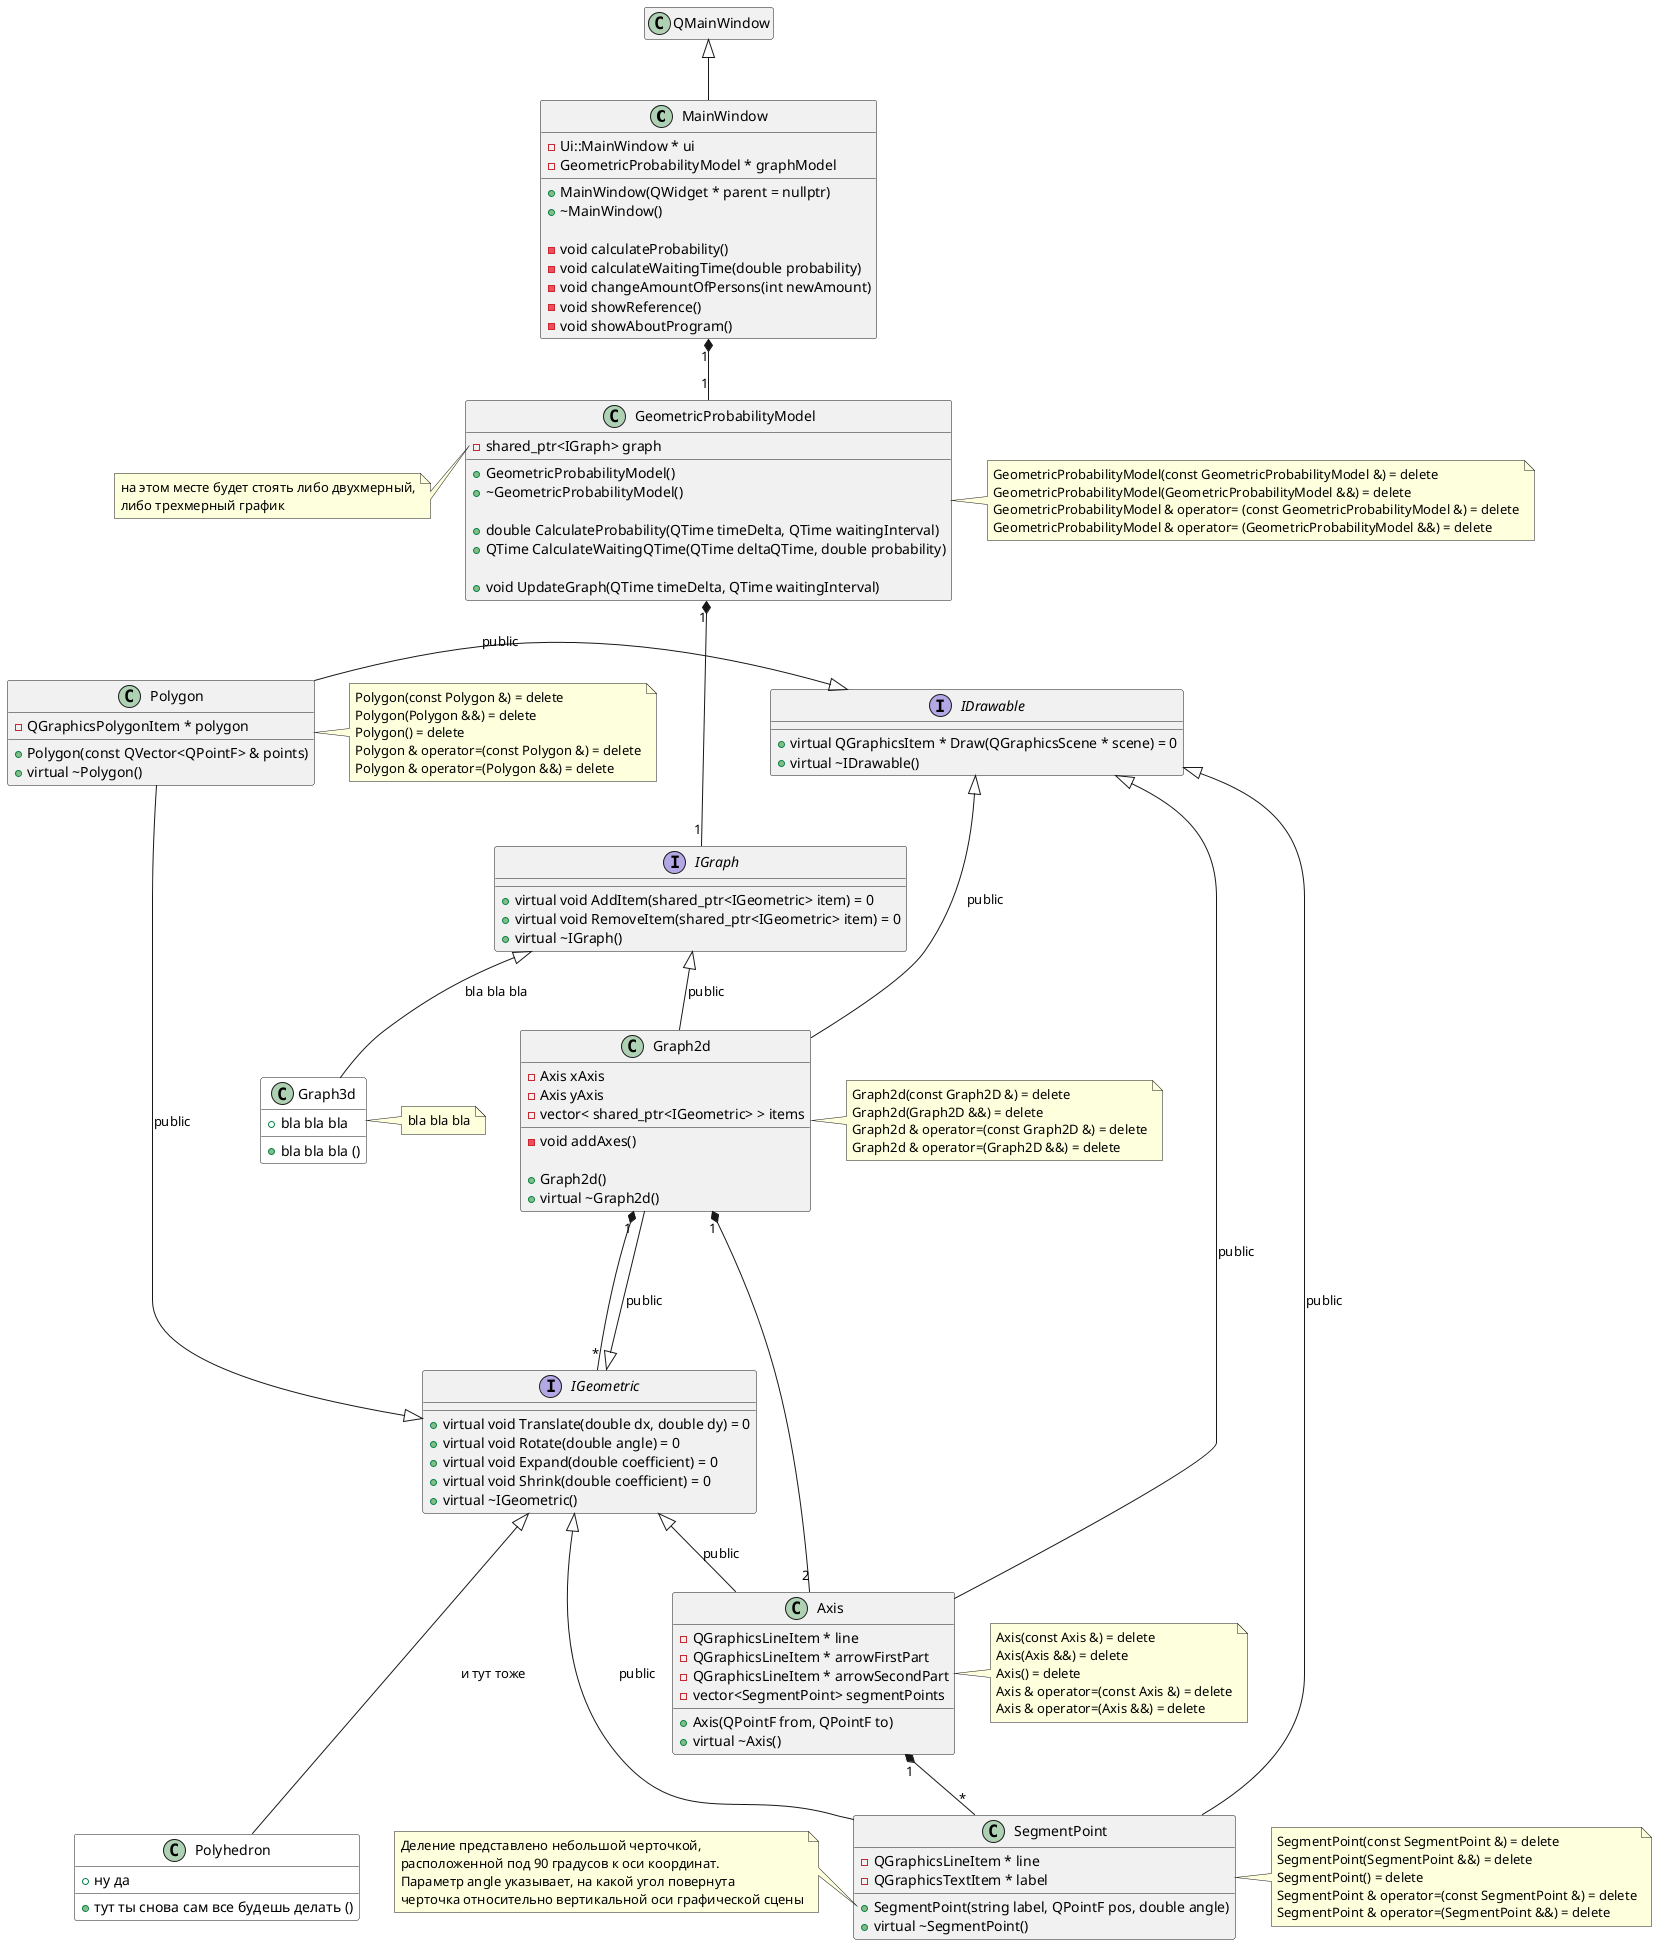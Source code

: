 @startuml 

'https://plantuml.com/class-diagram

class MainWindow {
    - Ui::MainWindow * ui
    - GeometricProbabilityModel * graphModel

    + MainWindow(QWidget * parent = nullptr)
    + ~MainWindow()

    - void calculateProbability()
    - void calculateWaitingTime(double probability)
    - void changeAmountOfPersons(int newAmount)
    - void showReference()
    - void showAboutProgram()
}
QMainWindow <|-- MainWindow
hide QMainWindow members



class GeometricProbabilityModel {
    - shared_ptr<IGraph> graph

    + GeometricProbabilityModel()
    + ~GeometricProbabilityModel()

    + double CalculateProbability(QTime timeDelta, QTime waitingInterval)
    + QTime CalculateWaitingQTime(QTime deltaQTime, double probability)

    + void UpdateGraph(QTime timeDelta, QTime waitingInterval)
}
MainWindow "1" *-- "1" GeometricProbabilityModel
note left of GeometricProbabilityModel::"graph"
    на этом месте будет стоять либо двухмерный,
    либо трехмерный график
end note
note right of GeometricProbabilityModel
    GeometricProbabilityModel(const GeometricProbabilityModel &) = delete
    GeometricProbabilityModel(GeometricProbabilityModel &&) = delete
    GeometricProbabilityModel & operator= (const GeometricProbabilityModel &) = delete
    GeometricProbabilityModel & operator= (GeometricProbabilityModel &&) = delete
end note



interface IGraph {
    + virtual void AddItem(shared_ptr<IGeometric> item) = 0
    + virtual void RemoveItem(shared_ptr<IGeometric> item) = 0
    + virtual ~IGraph()
}
GeometricProbabilityModel "1" *--- "1" IGraph
note left of IGraph::"mainFigure"
    основная фигура, характеризующая
    геометрическую вероятность
end note
note left of IGraph::"boundingFigure"
    фигура, ограничивающая основную
end note



class Graph2d {
    - Axis xAxis
    - Axis yAxis
    - vector< shared_ptr<IGeometric> > items

    - void addAxes()

    + Graph2d()
    + virtual ~Graph2d()
}
IGraph <|-- Graph2d : public
IGeometric <|--- Graph2d : public
IDrawable <|--- Graph2d : public
note right of Graph2d
    Graph2d(const Graph2D &) = delete
    Graph2d(Graph2D &&) = delete
    Graph2d & operator=(const Graph2D &) = delete
    Graph2d & operator=(Graph2D &&) = delete
end note



class Graph3d #white { /' #white окрашивает объект в белый цвет '/
    + bla bla bla
    + bla bla bla ()
}
IGraph <|-- Graph3d : bla bla bla
note right of Graph3d
    bla bla bla
end note



class Axis {
    - QGraphicsLineItem * line
    - QGraphicsLineItem * arrowFirstPart
    - QGraphicsLineItem * arrowSecondPart
    - vector<SegmentPoint> segmentPoints

    + Axis(QPointF from, QPointF to)
    + virtual ~Axis()
}
IGeometric <|-- Axis : public
IDrawable <|-- Axis : public
Graph2d "1" *-- "2" Axis
note right of Axis
    Axis(const Axis &) = delete
    Axis(Axis &&) = delete
    Axis() = delete
    Axis & operator=(const Axis &) = delete
    Axis & operator=(Axis &&) = delete
end note



class SegmentPoint {
    - QGraphicsLineItem * line
    - QGraphicsTextItem * label

    + SegmentPoint(string label, QPointF pos, double angle)
    + virtual ~SegmentPoint()
}
IDrawable <|-- SegmentPoint : public
IGeometric <|-- SegmentPoint : public
Axis "1" *-- "*" SegmentPoint
note left of SegmentPoint::"SegmentPoint(string label, QPointF pos, double angle)"
    Деление представлено небольшой черточкой,
    расположенной под 90 градусов к оси координат.
    Параметр angle указывает, на какой угол повернута
    черточка относительно вертикальной оси графической сцены
end note
note right of SegmentPoint
    SegmentPoint(const SegmentPoint &) = delete
    SegmentPoint(SegmentPoint &&) = delete
    SegmentPoint() = delete
    SegmentPoint & operator=(const SegmentPoint &) = delete
    SegmentPoint & operator=(SegmentPoint &&) = delete
end note



interface IGeometric {
    + virtual void Translate(double dx, double dy) = 0
    + virtual void Rotate(double angle) = 0
    + virtual void Expand(double coefficient) = 0
    + virtual void Shrink(double coefficient) = 0
    + virtual ~IGeometric()
}
Graph2d "1" *-- "*" IGeometric


class Polygon {
    - QGraphicsPolygonItem * polygon

    + Polygon(const QVector<QPointF> & points)
    + virtual ~Polygon()
}
IGeometric <|-- Polygon : public
IDrawable <|-left- Polygon : public
note right of Polygon
    Polygon(const Polygon &) = delete
    Polygon(Polygon &&) = delete
    Polygon() = delete
    Polygon & operator=(const Polygon &) = delete
    Polygon & operator=(Polygon &&) = delete
end note



class Polyhedron #white { /' #white окрашивает объект в белый цвет '/
    + ну да
    + тут ты снова сам все будешь делать ()
}
IGeometric <|--- Polyhedron : и тут тоже



interface IDrawable {
    + virtual QGraphicsItem * Draw(QGraphicsScene * scene) = 0
    + virtual ~IDrawable()
}


@enduml